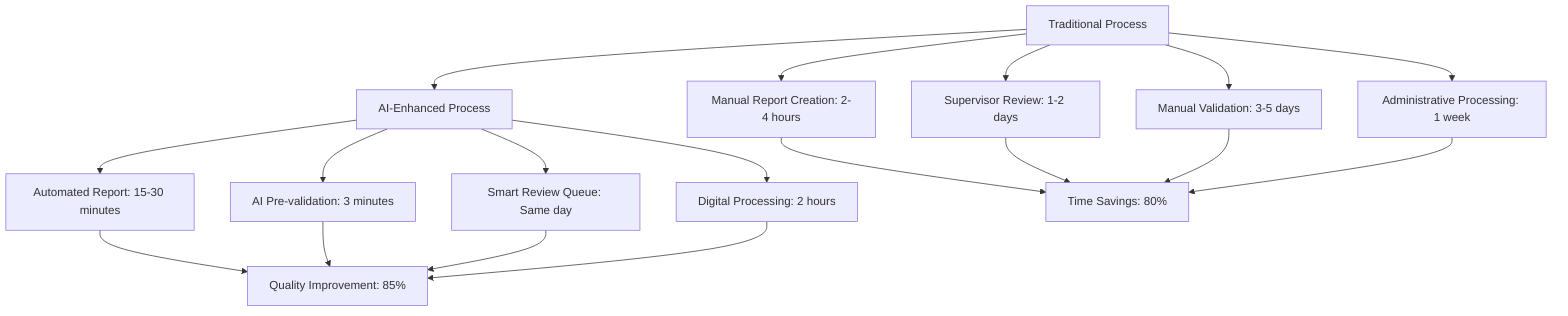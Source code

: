 graph TD
    A[Traditional Process] --> B[AI-Enhanced Process]
    
    A --> A1[Manual Report Creation: 2-4 hours]
    A --> A2[Supervisor Review: 1-2 days]
    A --> A3[Manual Validation: 3-5 days]
    A --> A4[Administrative Processing: 1 week]
    
    B --> B1[Automated Report: 15-30 minutes]
    B --> B2[AI Pre-validation: 3 minutes]
    B --> B3[Smart Review Queue: Same day]
    B --> B4[Digital Processing: 2 hours]
    
    A1 --> C[Time Savings: 80%]
    A2 --> C
    A3 --> C
    A4 --> C
    
    B1 --> D[Quality Improvement: 85%]
    B2 --> D
    B3 --> D
    B4 --> D